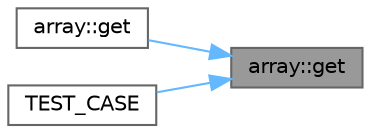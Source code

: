 digraph "array::get"
{
 // LATEX_PDF_SIZE
  bgcolor="transparent";
  edge [fontname=Helvetica,fontsize=10,labelfontname=Helvetica,labelfontsize=10];
  node [fontname=Helvetica,fontsize=10,shape=box,height=0.2,width=0.4];
  rankdir="RL";
  Node1 [id="Node000001",label="array::get",height=0.2,width=0.4,color="gray40", fillcolor="grey60", style="filled", fontcolor="black",tooltip="Gets a pointer to the element at a specific index."];
  Node1 -> Node2 [id="edge1_Node000001_Node000002",dir="back",color="steelblue1",style="solid",tooltip=" "];
  Node2 [id="Node000002",label="array::get",height=0.2,width=0.4,color="grey40", fillcolor="white", style="filled",URL="$classarray.html#a5308a8ac094c5dd4d4303f984e3c5755",tooltip="Gets a pointer to the element at a specific index (const overload)."];
  Node1 -> Node3 [id="edge2_Node000001_Node000003",dir="back",color="steelblue1",style="solid",tooltip=" "];
  Node3 [id="Node000003",label="TEST_CASE",height=0.2,width=0.4,color="grey40", fillcolor="white", style="filled",URL="$manipulating__arrays_8cpp.html#ad530c0b4255a994818d6b37fbfb9f268",tooltip=" "];
}
